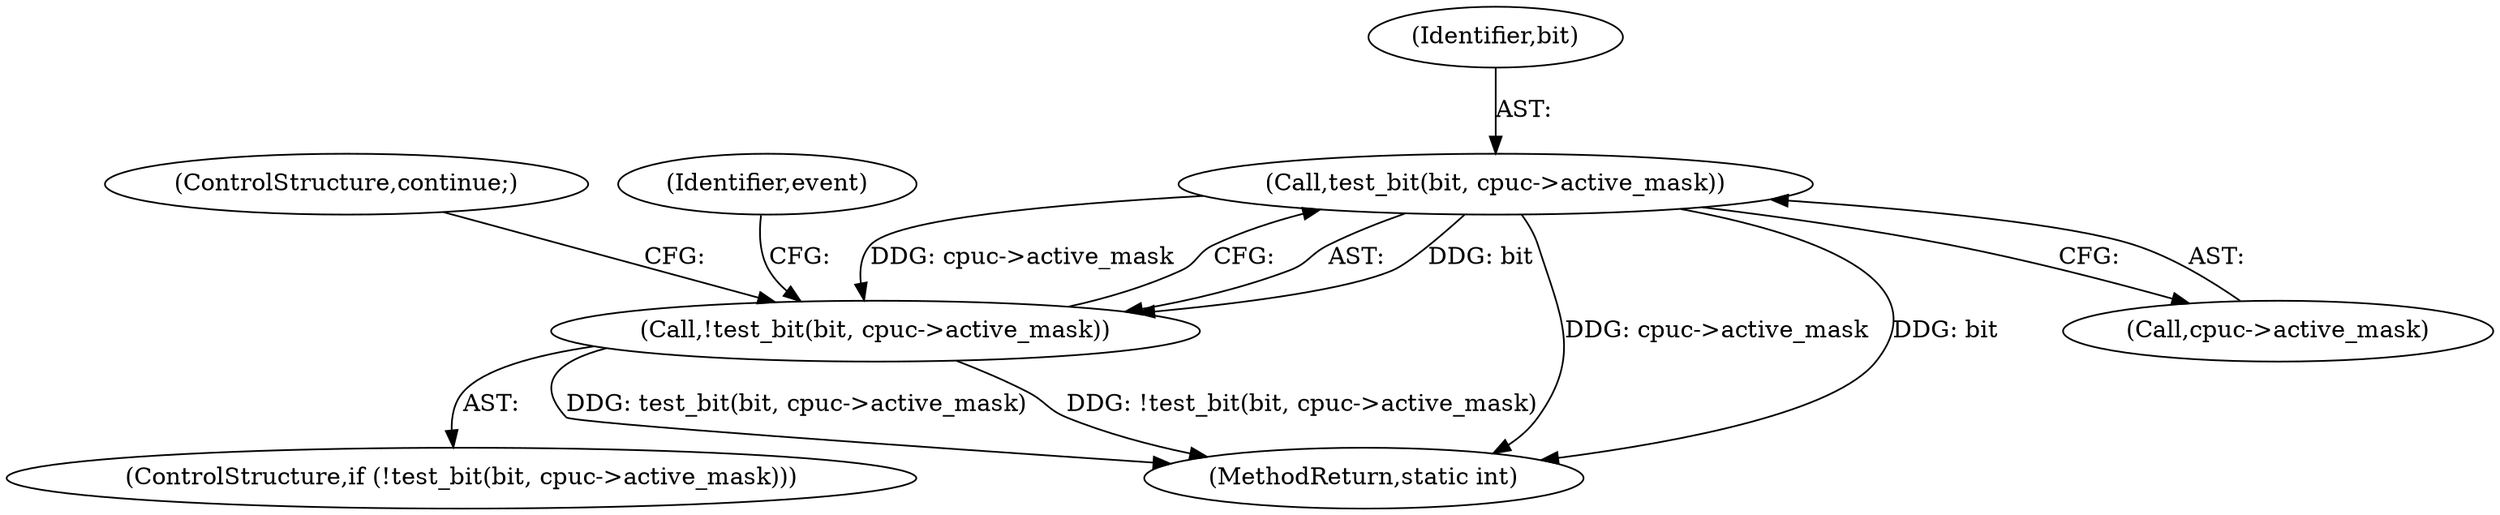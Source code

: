 digraph "0_linux_a8b0ca17b80e92faab46ee7179ba9e99ccb61233_46@pointer" {
"1000185" [label="(Call,test_bit(bit, cpuc->active_mask))"];
"1000184" [label="(Call,!test_bit(bit, cpuc->active_mask))"];
"1000225" [label="(MethodReturn,static int)"];
"1000190" [label="(ControlStructure,continue;)"];
"1000194" [label="(Identifier,event)"];
"1000187" [label="(Call,cpuc->active_mask)"];
"1000185" [label="(Call,test_bit(bit, cpuc->active_mask))"];
"1000183" [label="(ControlStructure,if (!test_bit(bit, cpuc->active_mask)))"];
"1000184" [label="(Call,!test_bit(bit, cpuc->active_mask))"];
"1000186" [label="(Identifier,bit)"];
"1000185" -> "1000184"  [label="AST: "];
"1000185" -> "1000187"  [label="CFG: "];
"1000186" -> "1000185"  [label="AST: "];
"1000187" -> "1000185"  [label="AST: "];
"1000184" -> "1000185"  [label="CFG: "];
"1000185" -> "1000225"  [label="DDG: cpuc->active_mask"];
"1000185" -> "1000225"  [label="DDG: bit"];
"1000185" -> "1000184"  [label="DDG: bit"];
"1000185" -> "1000184"  [label="DDG: cpuc->active_mask"];
"1000184" -> "1000183"  [label="AST: "];
"1000190" -> "1000184"  [label="CFG: "];
"1000194" -> "1000184"  [label="CFG: "];
"1000184" -> "1000225"  [label="DDG: test_bit(bit, cpuc->active_mask)"];
"1000184" -> "1000225"  [label="DDG: !test_bit(bit, cpuc->active_mask)"];
}
